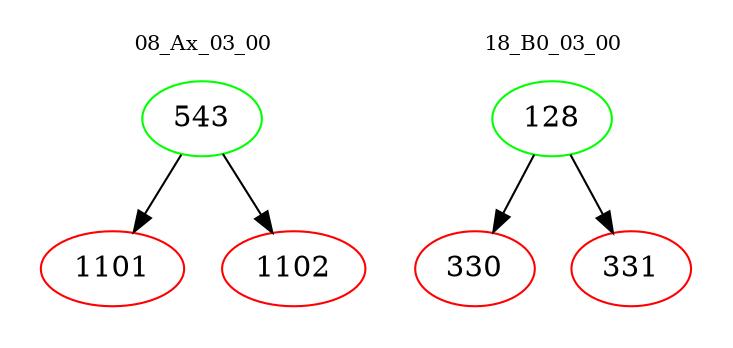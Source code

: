 digraph{
subgraph cluster_0 {
color = white
label = "08_Ax_03_00";
fontsize=10;
T0_543 [label="543", color="green"]
T0_543 -> T0_1101 [color="black"]
T0_1101 [label="1101", color="red"]
T0_543 -> T0_1102 [color="black"]
T0_1102 [label="1102", color="red"]
}
subgraph cluster_1 {
color = white
label = "18_B0_03_00";
fontsize=10;
T1_128 [label="128", color="green"]
T1_128 -> T1_330 [color="black"]
T1_330 [label="330", color="red"]
T1_128 -> T1_331 [color="black"]
T1_331 [label="331", color="red"]
}
}
